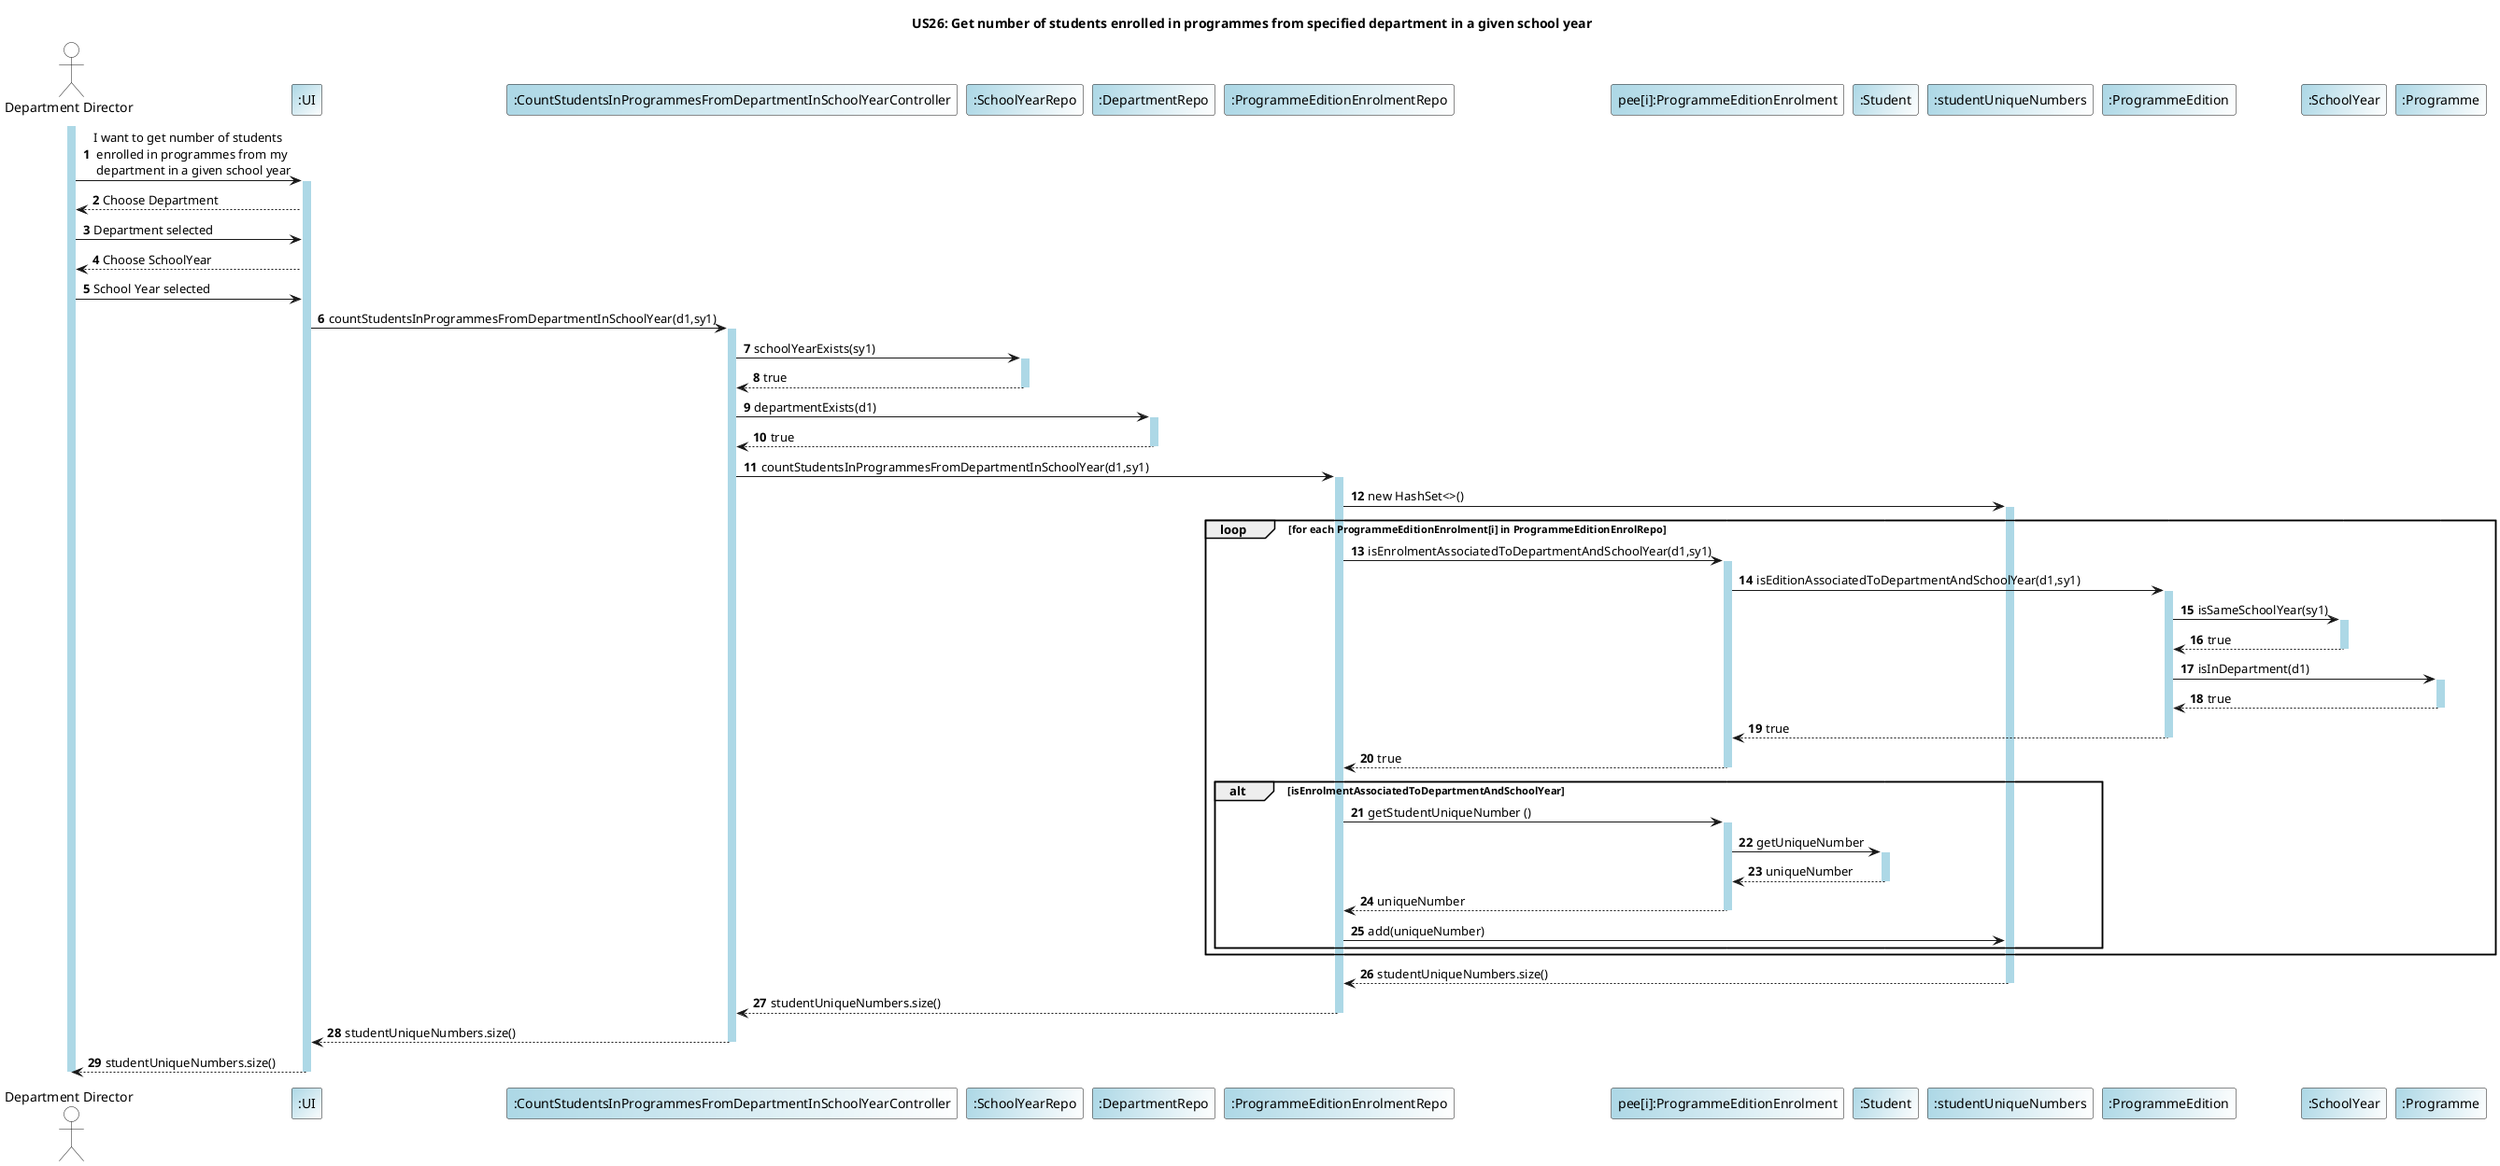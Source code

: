 @startuml

title US26: Get number of students enrolled in programmes from specified department in a given school year
autonumber
skinparam sequence {
   LifelineBorderColor LigthBlue
   LifelineBackgroundColor LightBlue
 }

actor "Department Director" as DepartmentDir #White
participant ":UI" as UI #LightBlue/White
participant ":CountStudentsInProgrammesFromDepartmentInSchoolYearController" as Controller #LightBlue/White
participant ":SchoolYearRepo" as SchoolYearRepo #LightBlue/White
participant ":DepartmentRepo" as DepartmentRepo #LightBlue/White
participant ":ProgrammeEditionEnrolmentRepo" as ProgrammeEditionEnrolRepo #LightBlue/White
participant "pee[i]:ProgrammeEditionEnrolment" as ProgrammeEditionEnrolment #LightBlue/White
participant ":Student" as Student #LightBlue/White
participant ":studentUniqueNumbers" as StudentUniqueNumbers #LightBlue/White
participant ":ProgrammeEdition" as ProgrammeEdition #LightBlue/White
participant ":SchoolYear" as SchoolYear #LightBlue/White
participant ":Programme" as Programme #LightBlue/White


activate DepartmentDir
DepartmentDir -> UI: I want to get number of students \n enrolled in programmes from my \n department in a given school year
activate UI
UI-->DepartmentDir: Choose Department
DepartmentDir ->UI: Department selected
UI --> DepartmentDir: Choose SchoolYear
DepartmentDir ->UI: School Year selected

UI-> Controller: countStudentsInProgrammesFromDepartmentInSchoolYear(d1,sy1)
activate Controller
Controller -> SchoolYearRepo: schoolYearExists(sy1)
activate SchoolYearRepo
SchoolYearRepo --> Controller: true
deactivate SchoolYearRepo
Controller -> DepartmentRepo: departmentExists(d1)
activate DepartmentRepo
DepartmentRepo-->Controller: true
deactivate DepartmentRepo
Controller -> ProgrammeEditionEnrolRepo: countStudentsInProgrammesFromDepartmentInSchoolYear(d1,sy1)
activate ProgrammeEditionEnrolRepo

ProgrammeEditionEnrolRepo -> StudentUniqueNumbers: new HashSet<>()
activate StudentUniqueNumbers
loop for each ProgrammeEditionEnrolment[i] in ProgrammeEditionEnrolRepo
ProgrammeEditionEnrolRepo ->ProgrammeEditionEnrolment :isEnrolmentAssociatedToDepartmentAndSchoolYear(d1,sy1)
activate ProgrammeEditionEnrolment
ProgrammeEditionEnrolment -> ProgrammeEdition: isEditionAssociatedToDepartmentAndSchoolYear(d1,sy1)
activate ProgrammeEdition
ProgrammeEdition->SchoolYear: isSameSchoolYear(sy1)
activate SchoolYear
SchoolYear -->ProgrammeEdition: true
deactivate SchoolYear
ProgrammeEdition->Programme: isInDepartment(d1)
activate Programme
Programme-->ProgrammeEdition:true
deactivate Programme
ProgrammeEdition-->ProgrammeEditionEnrolment: true
deactivate ProgrammeEdition
ProgrammeEditionEnrolment-->ProgrammeEditionEnrolRepo: true
deactivate ProgrammeEditionEnrolment
alt isEnrolmentAssociatedToDepartmentAndSchoolYear
ProgrammeEditionEnrolRepo -> ProgrammeEditionEnrolment: getStudentUniqueNumber ()
activate ProgrammeEditionEnrolment
ProgrammeEditionEnrolment -> Student:getUniqueNumber
activate Student
Student -->ProgrammeEditionEnrolment: uniqueNumber
deactivate Student
ProgrammeEditionEnrolment --> ProgrammeEditionEnrolRepo: uniqueNumber
deactivate ProgrammeEditionEnrolment
ProgrammeEditionEnrolRepo -> StudentUniqueNumbers: add(uniqueNumber)
end
end
StudentUniqueNumbers --> ProgrammeEditionEnrolRepo: studentUniqueNumbers.size()
deactivate StudentUniqueNumbers
ProgrammeEditionEnrolRepo-->Controller: studentUniqueNumbers.size()
deactivate ProgrammeEditionEnrolRepo
Controller --> UI:  studentUniqueNumbers.size()
deactivate Controller
UI-->DepartmentDir: studentUniqueNumbers.size()
deactivate DepartmentDir
deactivate UI


@enduml